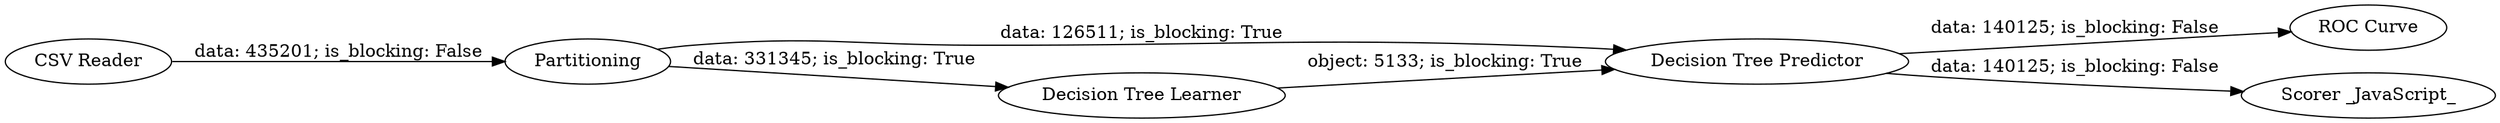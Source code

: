 digraph {
	"3667305061034700427_6" [label="CSV Reader"]
	"3667305061034700427_3" [label="Decision Tree Predictor"]
	"3667305061034700427_2" [label="Decision Tree Learner"]
	"3667305061034700427_5" [label="ROC Curve"]
	"3667305061034700427_4" [label="Scorer _JavaScript_"]
	"3667305061034700427_1" [label=Partitioning]
	"3667305061034700427_1" -> "3667305061034700427_3" [label="data: 126511; is_blocking: True"]
	"3667305061034700427_6" -> "3667305061034700427_1" [label="data: 435201; is_blocking: False"]
	"3667305061034700427_3" -> "3667305061034700427_5" [label="data: 140125; is_blocking: False"]
	"3667305061034700427_1" -> "3667305061034700427_2" [label="data: 331345; is_blocking: True"]
	"3667305061034700427_3" -> "3667305061034700427_4" [label="data: 140125; is_blocking: False"]
	"3667305061034700427_2" -> "3667305061034700427_3" [label="object: 5133; is_blocking: True"]
	rankdir=LR
}
